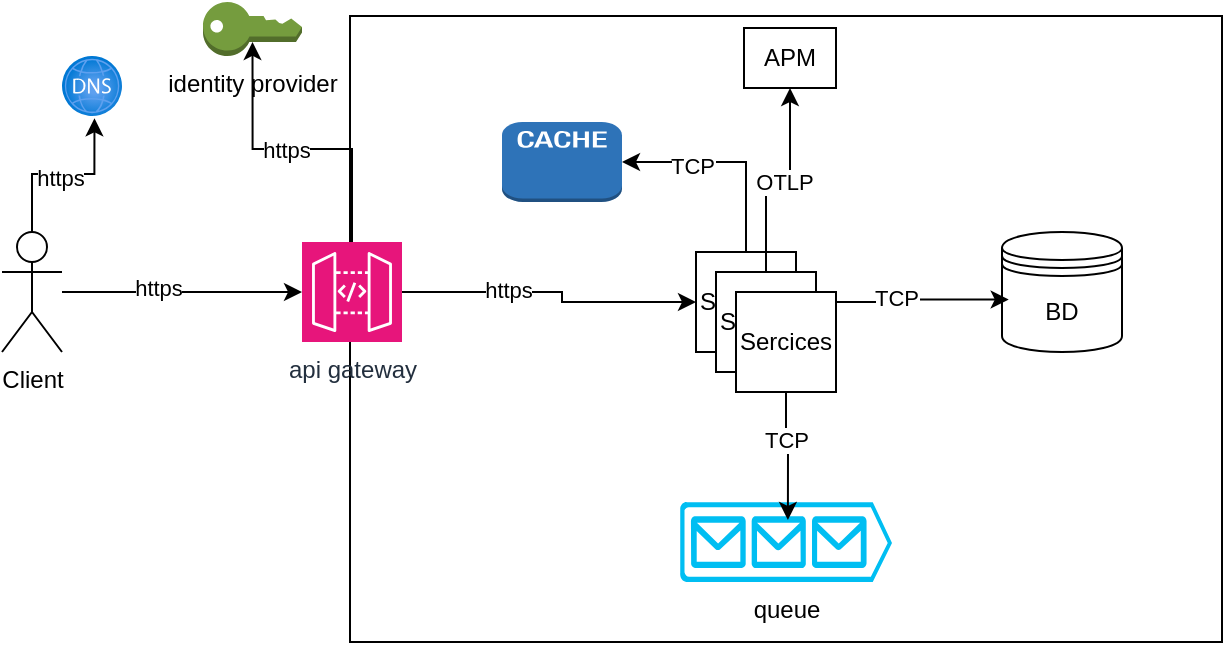 <mxfile version="24.7.17">
  <diagram name="Página-1" id="eZEe8pt4pybzs9dTUCgC">
    <mxGraphModel dx="815" dy="427" grid="1" gridSize="10" guides="1" tooltips="1" connect="1" arrows="1" fold="1" page="1" pageScale="1" pageWidth="827" pageHeight="1169" math="0" shadow="0">
      <root>
        <mxCell id="0" />
        <mxCell id="1" parent="0" />
        <mxCell id="wQ8VJTiZfeGrh8ecLBIA-30" value="" style="rounded=0;whiteSpace=wrap;html=1;" vertex="1" parent="1">
          <mxGeometry x="214" y="117" width="436" height="313" as="geometry" />
        </mxCell>
        <mxCell id="wQ8VJTiZfeGrh8ecLBIA-6" style="edgeStyle=orthogonalEdgeStyle;rounded=0;orthogonalLoop=1;jettySize=auto;html=1;" edge="1" parent="1" source="wQ8VJTiZfeGrh8ecLBIA-1" target="wQ8VJTiZfeGrh8ecLBIA-5">
          <mxGeometry relative="1" as="geometry" />
        </mxCell>
        <mxCell id="wQ8VJTiZfeGrh8ecLBIA-24" value="https" style="edgeLabel;html=1;align=center;verticalAlign=middle;resizable=0;points=[];" vertex="1" connectable="0" parent="wQ8VJTiZfeGrh8ecLBIA-6">
          <mxGeometry x="-0.197" y="2" relative="1" as="geometry">
            <mxPoint as="offset" />
          </mxGeometry>
        </mxCell>
        <mxCell id="wQ8VJTiZfeGrh8ecLBIA-1" value="Client" style="shape=umlActor;verticalLabelPosition=bottom;verticalAlign=top;html=1;outlineConnect=0;" vertex="1" parent="1">
          <mxGeometry x="40" y="225" width="30" height="60" as="geometry" />
        </mxCell>
        <mxCell id="wQ8VJTiZfeGrh8ecLBIA-3" value="" style="image;aspect=fixed;html=1;points=[];align=center;fontSize=12;image=img/lib/azure2/networking/DNS_Zones.svg;" vertex="1" parent="1">
          <mxGeometry x="70" y="137" width="30" height="30" as="geometry" />
        </mxCell>
        <mxCell id="wQ8VJTiZfeGrh8ecLBIA-4" style="edgeStyle=orthogonalEdgeStyle;rounded=0;orthogonalLoop=1;jettySize=auto;html=1;entryX=0.541;entryY=1.038;entryDx=0;entryDy=0;entryPerimeter=0;" edge="1" parent="1" source="wQ8VJTiZfeGrh8ecLBIA-1" target="wQ8VJTiZfeGrh8ecLBIA-3">
          <mxGeometry relative="1" as="geometry" />
        </mxCell>
        <mxCell id="wQ8VJTiZfeGrh8ecLBIA-25" value="https" style="edgeLabel;html=1;align=center;verticalAlign=middle;resizable=0;points=[];" vertex="1" connectable="0" parent="wQ8VJTiZfeGrh8ecLBIA-4">
          <mxGeometry x="-0.033" y="-2" relative="1" as="geometry">
            <mxPoint as="offset" />
          </mxGeometry>
        </mxCell>
        <mxCell id="wQ8VJTiZfeGrh8ecLBIA-10" style="edgeStyle=orthogonalEdgeStyle;rounded=0;orthogonalLoop=1;jettySize=auto;html=1;entryX=0;entryY=0.5;entryDx=0;entryDy=0;" edge="1" parent="1" source="wQ8VJTiZfeGrh8ecLBIA-5" target="wQ8VJTiZfeGrh8ecLBIA-7">
          <mxGeometry relative="1" as="geometry">
            <Array as="points">
              <mxPoint x="320" y="255" />
              <mxPoint x="320" y="260" />
            </Array>
          </mxGeometry>
        </mxCell>
        <mxCell id="wQ8VJTiZfeGrh8ecLBIA-34" value="https" style="edgeLabel;html=1;align=center;verticalAlign=middle;resizable=0;points=[];" vertex="1" connectable="0" parent="wQ8VJTiZfeGrh8ecLBIA-10">
          <mxGeometry x="-0.31" y="1" relative="1" as="geometry">
            <mxPoint as="offset" />
          </mxGeometry>
        </mxCell>
        <mxCell id="wQ8VJTiZfeGrh8ecLBIA-5" value="api gateway" style="sketch=0;points=[[0,0,0],[0.25,0,0],[0.5,0,0],[0.75,0,0],[1,0,0],[0,1,0],[0.25,1,0],[0.5,1,0],[0.75,1,0],[1,1,0],[0,0.25,0],[0,0.5,0],[0,0.75,0],[1,0.25,0],[1,0.5,0],[1,0.75,0]];outlineConnect=0;fontColor=#232F3E;fillColor=#E7157B;strokeColor=#ffffff;dashed=0;verticalLabelPosition=bottom;verticalAlign=top;align=center;html=1;fontSize=12;fontStyle=0;aspect=fixed;shape=mxgraph.aws4.resourceIcon;resIcon=mxgraph.aws4.api_gateway;" vertex="1" parent="1">
          <mxGeometry x="190" y="230" width="50" height="50" as="geometry" />
        </mxCell>
        <mxCell id="wQ8VJTiZfeGrh8ecLBIA-7" value="Sercices" style="whiteSpace=wrap;html=1;aspect=fixed;" vertex="1" parent="1">
          <mxGeometry x="387" y="235" width="50" height="50" as="geometry" />
        </mxCell>
        <mxCell id="wQ8VJTiZfeGrh8ecLBIA-11" value="identity provider" style="outlineConnect=0;dashed=0;verticalLabelPosition=bottom;verticalAlign=top;align=center;html=1;shape=mxgraph.aws3.add_on;fillColor=#759C3E;gradientColor=none;" vertex="1" parent="1">
          <mxGeometry x="140.5" y="110" width="49.5" height="27" as="geometry" />
        </mxCell>
        <mxCell id="wQ8VJTiZfeGrh8ecLBIA-12" style="edgeStyle=orthogonalEdgeStyle;rounded=0;orthogonalLoop=1;jettySize=auto;html=1;entryX=0.5;entryY=0.74;entryDx=0;entryDy=0;entryPerimeter=0;exitX=0.5;exitY=0;exitDx=0;exitDy=0;exitPerimeter=0;" edge="1" parent="1" source="wQ8VJTiZfeGrh8ecLBIA-5" target="wQ8VJTiZfeGrh8ecLBIA-11">
          <mxGeometry relative="1" as="geometry" />
        </mxCell>
        <mxCell id="wQ8VJTiZfeGrh8ecLBIA-33" value="https" style="edgeLabel;html=1;align=center;verticalAlign=middle;resizable=0;points=[];" vertex="1" connectable="0" parent="wQ8VJTiZfeGrh8ecLBIA-12">
          <mxGeometry x="0.067" relative="1" as="geometry">
            <mxPoint as="offset" />
          </mxGeometry>
        </mxCell>
        <mxCell id="wQ8VJTiZfeGrh8ecLBIA-13" value="BD" style="shape=datastore;whiteSpace=wrap;html=1;" vertex="1" parent="1">
          <mxGeometry x="540" y="225" width="60" height="60" as="geometry" />
        </mxCell>
        <mxCell id="wQ8VJTiZfeGrh8ecLBIA-14" style="edgeStyle=orthogonalEdgeStyle;rounded=0;orthogonalLoop=1;jettySize=auto;html=1;entryX=0.056;entryY=0.563;entryDx=0;entryDy=0;entryPerimeter=0;" edge="1" parent="1" source="wQ8VJTiZfeGrh8ecLBIA-7" target="wQ8VJTiZfeGrh8ecLBIA-13">
          <mxGeometry relative="1" as="geometry" />
        </mxCell>
        <mxCell id="wQ8VJTiZfeGrh8ecLBIA-32" value="TCP" style="edgeLabel;html=1;align=center;verticalAlign=middle;resizable=0;points=[];" vertex="1" connectable="0" parent="wQ8VJTiZfeGrh8ecLBIA-14">
          <mxGeometry x="-0.02" y="2" relative="1" as="geometry">
            <mxPoint x="-2" y="1" as="offset" />
          </mxGeometry>
        </mxCell>
        <mxCell id="wQ8VJTiZfeGrh8ecLBIA-15" value="" style="outlineConnect=0;dashed=0;verticalLabelPosition=bottom;verticalAlign=top;align=center;html=1;shape=mxgraph.aws3.cache_node;fillColor=#2E73B8;gradientColor=none;" vertex="1" parent="1">
          <mxGeometry x="290" y="170" width="60" height="40" as="geometry" />
        </mxCell>
        <mxCell id="wQ8VJTiZfeGrh8ecLBIA-29" style="edgeStyle=orthogonalEdgeStyle;rounded=0;orthogonalLoop=1;jettySize=auto;html=1;" edge="1" parent="1" source="wQ8VJTiZfeGrh8ecLBIA-20" target="wQ8VJTiZfeGrh8ecLBIA-28">
          <mxGeometry relative="1" as="geometry" />
        </mxCell>
        <mxCell id="wQ8VJTiZfeGrh8ecLBIA-36" value="OTLP" style="edgeLabel;html=1;align=center;verticalAlign=middle;resizable=0;points=[];" vertex="1" connectable="0" parent="wQ8VJTiZfeGrh8ecLBIA-29">
          <mxGeometry x="0.052" y="-1" relative="1" as="geometry">
            <mxPoint as="offset" />
          </mxGeometry>
        </mxCell>
        <mxCell id="wQ8VJTiZfeGrh8ecLBIA-20" value="Sercices" style="whiteSpace=wrap;html=1;aspect=fixed;" vertex="1" parent="1">
          <mxGeometry x="397" y="245" width="50" height="50" as="geometry" />
        </mxCell>
        <mxCell id="wQ8VJTiZfeGrh8ecLBIA-21" value="Sercices" style="whiteSpace=wrap;html=1;aspect=fixed;" vertex="1" parent="1">
          <mxGeometry x="407" y="255" width="50" height="50" as="geometry" />
        </mxCell>
        <mxCell id="wQ8VJTiZfeGrh8ecLBIA-22" value="queue" style="verticalLabelPosition=bottom;html=1;verticalAlign=top;align=center;strokeColor=none;fillColor=#00BEF2;shape=mxgraph.azure.queue_generic;pointerEvents=1;" vertex="1" parent="1">
          <mxGeometry x="379" y="360" width="106" height="40" as="geometry" />
        </mxCell>
        <mxCell id="wQ8VJTiZfeGrh8ecLBIA-23" style="edgeStyle=orthogonalEdgeStyle;rounded=0;orthogonalLoop=1;jettySize=auto;html=1;entryX=0.509;entryY=0.225;entryDx=0;entryDy=0;entryPerimeter=0;" edge="1" parent="1" source="wQ8VJTiZfeGrh8ecLBIA-21" target="wQ8VJTiZfeGrh8ecLBIA-22">
          <mxGeometry relative="1" as="geometry">
            <mxPoint x="404" y="370" as="targetPoint" />
          </mxGeometry>
        </mxCell>
        <mxCell id="wQ8VJTiZfeGrh8ecLBIA-37" value="TCP" style="edgeLabel;html=1;align=center;verticalAlign=middle;resizable=0;points=[];" vertex="1" connectable="0" parent="wQ8VJTiZfeGrh8ecLBIA-23">
          <mxGeometry x="-0.261" relative="1" as="geometry">
            <mxPoint as="offset" />
          </mxGeometry>
        </mxCell>
        <mxCell id="wQ8VJTiZfeGrh8ecLBIA-27" style="edgeStyle=orthogonalEdgeStyle;rounded=0;orthogonalLoop=1;jettySize=auto;html=1;entryX=1;entryY=0.5;entryDx=0;entryDy=0;entryPerimeter=0;exitX=0.5;exitY=0;exitDx=0;exitDy=0;" edge="1" parent="1" source="wQ8VJTiZfeGrh8ecLBIA-7" target="wQ8VJTiZfeGrh8ecLBIA-15">
          <mxGeometry relative="1" as="geometry" />
        </mxCell>
        <mxCell id="wQ8VJTiZfeGrh8ecLBIA-35" value="TCP" style="edgeLabel;html=1;align=center;verticalAlign=middle;resizable=0;points=[];" vertex="1" connectable="0" parent="wQ8VJTiZfeGrh8ecLBIA-27">
          <mxGeometry x="0.346" y="2" relative="1" as="geometry">
            <mxPoint as="offset" />
          </mxGeometry>
        </mxCell>
        <mxCell id="wQ8VJTiZfeGrh8ecLBIA-28" value="APM" style="rounded=0;whiteSpace=wrap;html=1;" vertex="1" parent="1">
          <mxGeometry x="411" y="123" width="46" height="30" as="geometry" />
        </mxCell>
      </root>
    </mxGraphModel>
  </diagram>
</mxfile>
